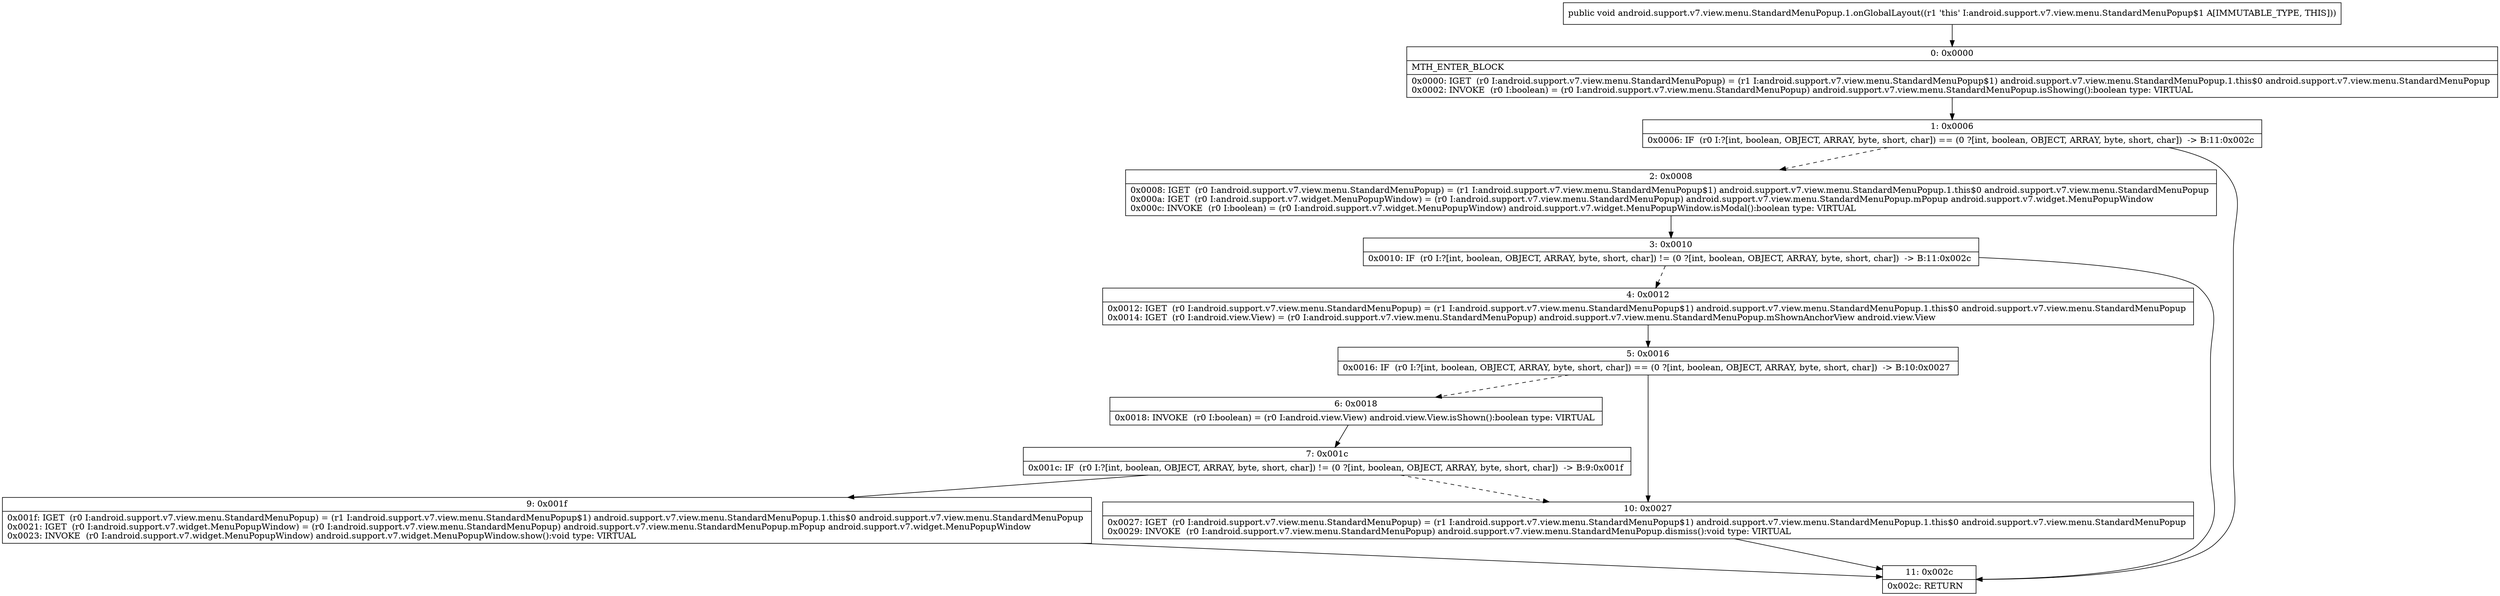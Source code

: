 digraph "CFG forandroid.support.v7.view.menu.StandardMenuPopup.1.onGlobalLayout()V" {
Node_0 [shape=record,label="{0\:\ 0x0000|MTH_ENTER_BLOCK\l|0x0000: IGET  (r0 I:android.support.v7.view.menu.StandardMenuPopup) = (r1 I:android.support.v7.view.menu.StandardMenuPopup$1) android.support.v7.view.menu.StandardMenuPopup.1.this$0 android.support.v7.view.menu.StandardMenuPopup \l0x0002: INVOKE  (r0 I:boolean) = (r0 I:android.support.v7.view.menu.StandardMenuPopup) android.support.v7.view.menu.StandardMenuPopup.isShowing():boolean type: VIRTUAL \l}"];
Node_1 [shape=record,label="{1\:\ 0x0006|0x0006: IF  (r0 I:?[int, boolean, OBJECT, ARRAY, byte, short, char]) == (0 ?[int, boolean, OBJECT, ARRAY, byte, short, char])  \-\> B:11:0x002c \l}"];
Node_2 [shape=record,label="{2\:\ 0x0008|0x0008: IGET  (r0 I:android.support.v7.view.menu.StandardMenuPopup) = (r1 I:android.support.v7.view.menu.StandardMenuPopup$1) android.support.v7.view.menu.StandardMenuPopup.1.this$0 android.support.v7.view.menu.StandardMenuPopup \l0x000a: IGET  (r0 I:android.support.v7.widget.MenuPopupWindow) = (r0 I:android.support.v7.view.menu.StandardMenuPopup) android.support.v7.view.menu.StandardMenuPopup.mPopup android.support.v7.widget.MenuPopupWindow \l0x000c: INVOKE  (r0 I:boolean) = (r0 I:android.support.v7.widget.MenuPopupWindow) android.support.v7.widget.MenuPopupWindow.isModal():boolean type: VIRTUAL \l}"];
Node_3 [shape=record,label="{3\:\ 0x0010|0x0010: IF  (r0 I:?[int, boolean, OBJECT, ARRAY, byte, short, char]) != (0 ?[int, boolean, OBJECT, ARRAY, byte, short, char])  \-\> B:11:0x002c \l}"];
Node_4 [shape=record,label="{4\:\ 0x0012|0x0012: IGET  (r0 I:android.support.v7.view.menu.StandardMenuPopup) = (r1 I:android.support.v7.view.menu.StandardMenuPopup$1) android.support.v7.view.menu.StandardMenuPopup.1.this$0 android.support.v7.view.menu.StandardMenuPopup \l0x0014: IGET  (r0 I:android.view.View) = (r0 I:android.support.v7.view.menu.StandardMenuPopup) android.support.v7.view.menu.StandardMenuPopup.mShownAnchorView android.view.View \l}"];
Node_5 [shape=record,label="{5\:\ 0x0016|0x0016: IF  (r0 I:?[int, boolean, OBJECT, ARRAY, byte, short, char]) == (0 ?[int, boolean, OBJECT, ARRAY, byte, short, char])  \-\> B:10:0x0027 \l}"];
Node_6 [shape=record,label="{6\:\ 0x0018|0x0018: INVOKE  (r0 I:boolean) = (r0 I:android.view.View) android.view.View.isShown():boolean type: VIRTUAL \l}"];
Node_7 [shape=record,label="{7\:\ 0x001c|0x001c: IF  (r0 I:?[int, boolean, OBJECT, ARRAY, byte, short, char]) != (0 ?[int, boolean, OBJECT, ARRAY, byte, short, char])  \-\> B:9:0x001f \l}"];
Node_9 [shape=record,label="{9\:\ 0x001f|0x001f: IGET  (r0 I:android.support.v7.view.menu.StandardMenuPopup) = (r1 I:android.support.v7.view.menu.StandardMenuPopup$1) android.support.v7.view.menu.StandardMenuPopup.1.this$0 android.support.v7.view.menu.StandardMenuPopup \l0x0021: IGET  (r0 I:android.support.v7.widget.MenuPopupWindow) = (r0 I:android.support.v7.view.menu.StandardMenuPopup) android.support.v7.view.menu.StandardMenuPopup.mPopup android.support.v7.widget.MenuPopupWindow \l0x0023: INVOKE  (r0 I:android.support.v7.widget.MenuPopupWindow) android.support.v7.widget.MenuPopupWindow.show():void type: VIRTUAL \l}"];
Node_10 [shape=record,label="{10\:\ 0x0027|0x0027: IGET  (r0 I:android.support.v7.view.menu.StandardMenuPopup) = (r1 I:android.support.v7.view.menu.StandardMenuPopup$1) android.support.v7.view.menu.StandardMenuPopup.1.this$0 android.support.v7.view.menu.StandardMenuPopup \l0x0029: INVOKE  (r0 I:android.support.v7.view.menu.StandardMenuPopup) android.support.v7.view.menu.StandardMenuPopup.dismiss():void type: VIRTUAL \l}"];
Node_11 [shape=record,label="{11\:\ 0x002c|0x002c: RETURN   \l}"];
MethodNode[shape=record,label="{public void android.support.v7.view.menu.StandardMenuPopup.1.onGlobalLayout((r1 'this' I:android.support.v7.view.menu.StandardMenuPopup$1 A[IMMUTABLE_TYPE, THIS])) }"];
MethodNode -> Node_0;
Node_0 -> Node_1;
Node_1 -> Node_2[style=dashed];
Node_1 -> Node_11;
Node_2 -> Node_3;
Node_3 -> Node_4[style=dashed];
Node_3 -> Node_11;
Node_4 -> Node_5;
Node_5 -> Node_6[style=dashed];
Node_5 -> Node_10;
Node_6 -> Node_7;
Node_7 -> Node_9;
Node_7 -> Node_10[style=dashed];
Node_9 -> Node_11;
Node_10 -> Node_11;
}

